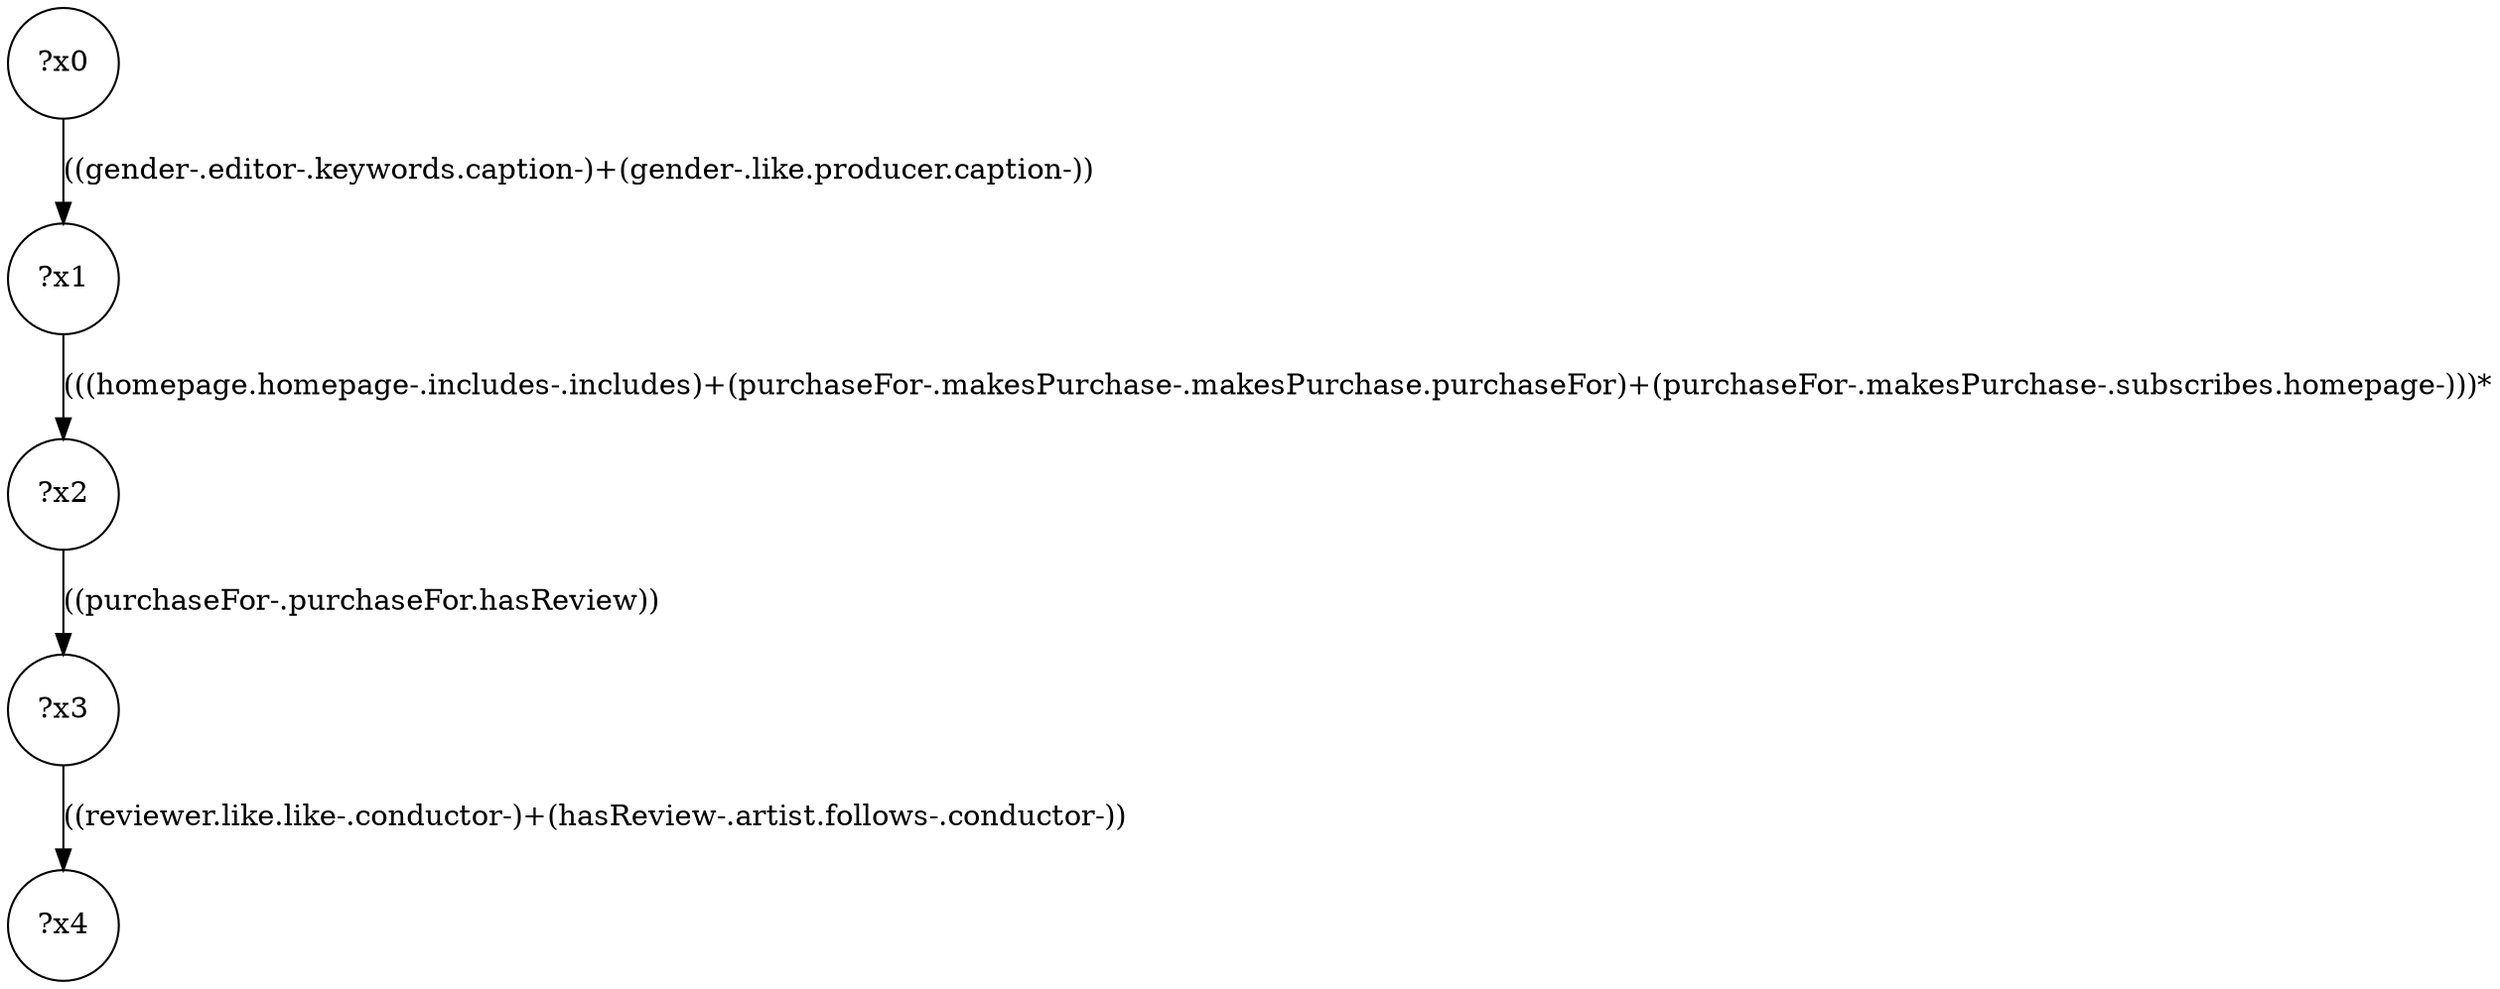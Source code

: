 digraph g {
	x0 [shape=circle, label="?x0"];
	x1 [shape=circle, label="?x1"];
	x0 -> x1 [label="((gender-.editor-.keywords.caption-)+(gender-.like.producer.caption-))"];
	x2 [shape=circle, label="?x2"];
	x1 -> x2 [label="(((homepage.homepage-.includes-.includes)+(purchaseFor-.makesPurchase-.makesPurchase.purchaseFor)+(purchaseFor-.makesPurchase-.subscribes.homepage-)))*"];
	x3 [shape=circle, label="?x3"];
	x2 -> x3 [label="((purchaseFor-.purchaseFor.hasReview))"];
	x4 [shape=circle, label="?x4"];
	x3 -> x4 [label="((reviewer.like.like-.conductor-)+(hasReview-.artist.follows-.conductor-))"];
}
